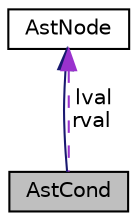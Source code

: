 digraph "AstCond"
{
  edge [fontname="Helvetica",fontsize="10",labelfontname="Helvetica",labelfontsize="10"];
  node [fontname="Helvetica",fontsize="10",shape=record];
  Node6 [label="AstCond",height=0.2,width=0.4,color="black", fillcolor="grey75", style="filled", fontcolor="black"];
  Node7 -> Node6 [dir="back",color="midnightblue",fontsize="10",style="solid",fontname="Helvetica"];
  Node7 [label="AstNode",height=0.2,width=0.4,color="black", fillcolor="white", style="filled",URL="$classAstNode.html"];
  Node7 -> Node6 [dir="back",color="darkorchid3",fontsize="10",style="dashed",label=" lval\nrval" ,fontname="Helvetica"];
}
